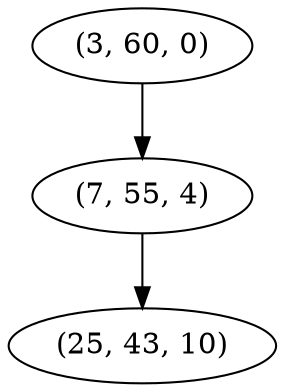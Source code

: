 digraph tree {
    "(3, 60, 0)";
    "(7, 55, 4)";
    "(25, 43, 10)";
    "(3, 60, 0)" -> "(7, 55, 4)";
    "(7, 55, 4)" -> "(25, 43, 10)";
}
